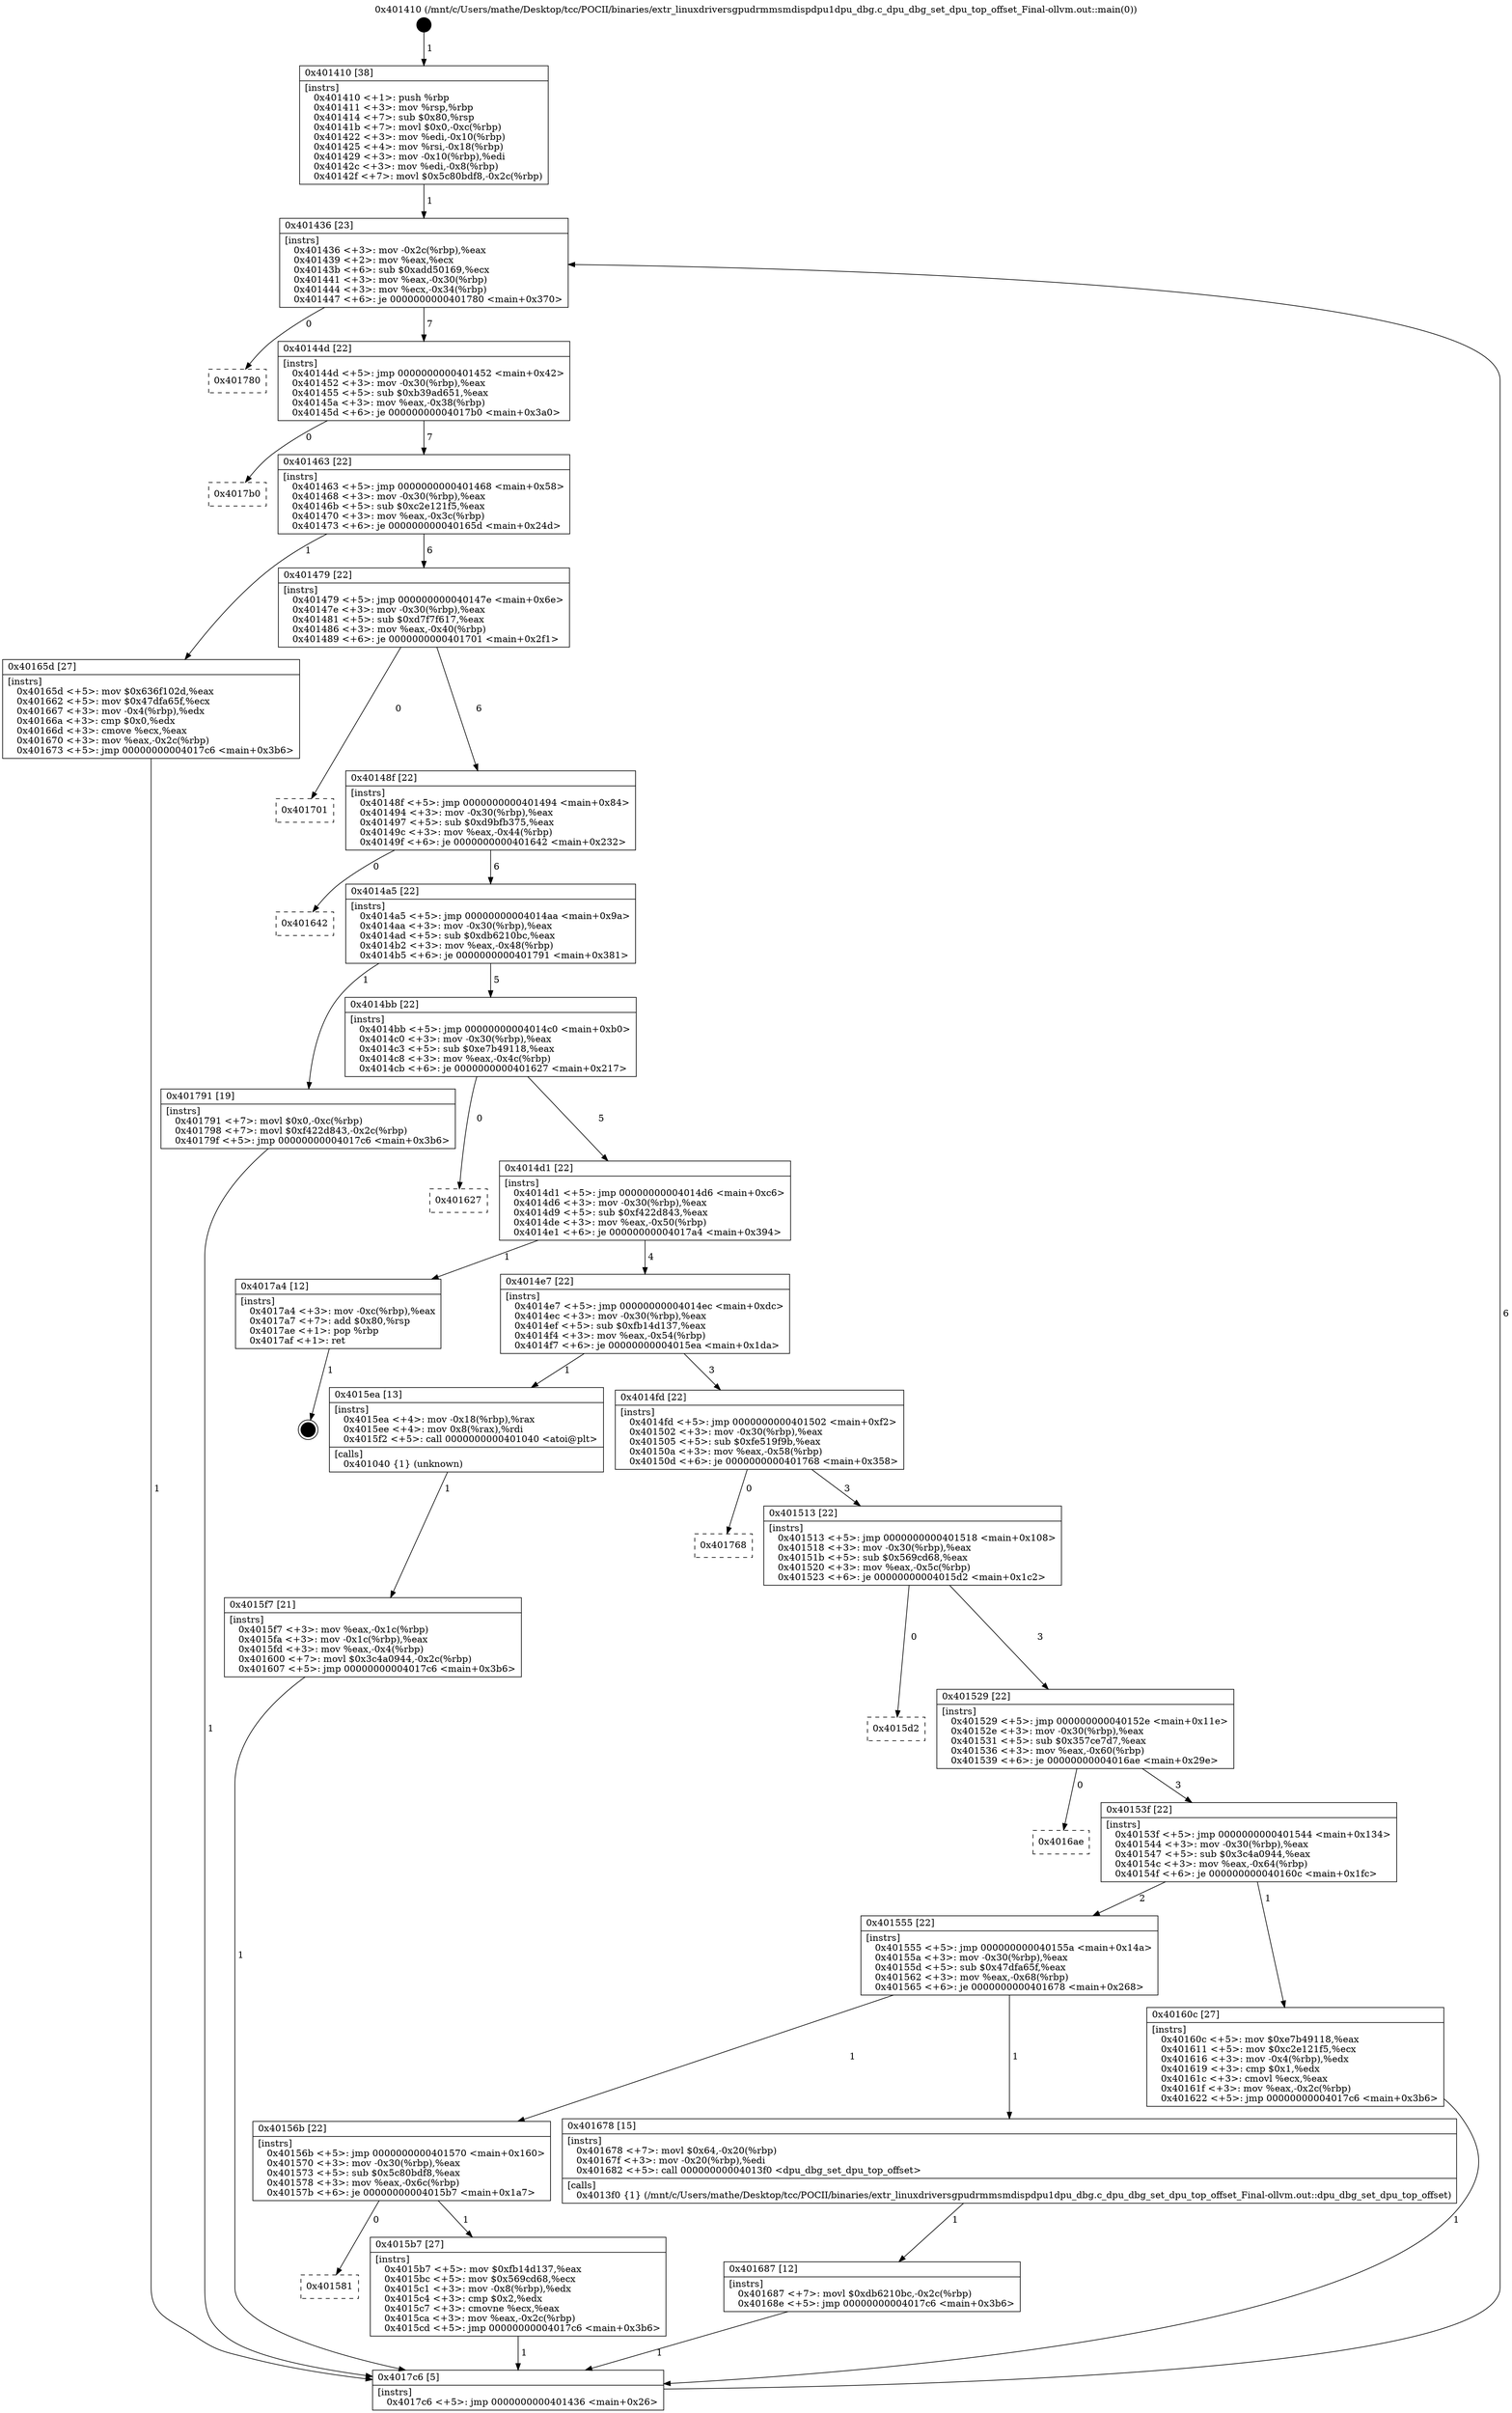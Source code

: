 digraph "0x401410" {
  label = "0x401410 (/mnt/c/Users/mathe/Desktop/tcc/POCII/binaries/extr_linuxdriversgpudrmmsmdispdpu1dpu_dbg.c_dpu_dbg_set_dpu_top_offset_Final-ollvm.out::main(0))"
  labelloc = "t"
  node[shape=record]

  Entry [label="",width=0.3,height=0.3,shape=circle,fillcolor=black,style=filled]
  "0x401436" [label="{
     0x401436 [23]\l
     | [instrs]\l
     &nbsp;&nbsp;0x401436 \<+3\>: mov -0x2c(%rbp),%eax\l
     &nbsp;&nbsp;0x401439 \<+2\>: mov %eax,%ecx\l
     &nbsp;&nbsp;0x40143b \<+6\>: sub $0xadd50169,%ecx\l
     &nbsp;&nbsp;0x401441 \<+3\>: mov %eax,-0x30(%rbp)\l
     &nbsp;&nbsp;0x401444 \<+3\>: mov %ecx,-0x34(%rbp)\l
     &nbsp;&nbsp;0x401447 \<+6\>: je 0000000000401780 \<main+0x370\>\l
  }"]
  "0x401780" [label="{
     0x401780\l
  }", style=dashed]
  "0x40144d" [label="{
     0x40144d [22]\l
     | [instrs]\l
     &nbsp;&nbsp;0x40144d \<+5\>: jmp 0000000000401452 \<main+0x42\>\l
     &nbsp;&nbsp;0x401452 \<+3\>: mov -0x30(%rbp),%eax\l
     &nbsp;&nbsp;0x401455 \<+5\>: sub $0xb39ad651,%eax\l
     &nbsp;&nbsp;0x40145a \<+3\>: mov %eax,-0x38(%rbp)\l
     &nbsp;&nbsp;0x40145d \<+6\>: je 00000000004017b0 \<main+0x3a0\>\l
  }"]
  Exit [label="",width=0.3,height=0.3,shape=circle,fillcolor=black,style=filled,peripheries=2]
  "0x4017b0" [label="{
     0x4017b0\l
  }", style=dashed]
  "0x401463" [label="{
     0x401463 [22]\l
     | [instrs]\l
     &nbsp;&nbsp;0x401463 \<+5\>: jmp 0000000000401468 \<main+0x58\>\l
     &nbsp;&nbsp;0x401468 \<+3\>: mov -0x30(%rbp),%eax\l
     &nbsp;&nbsp;0x40146b \<+5\>: sub $0xc2e121f5,%eax\l
     &nbsp;&nbsp;0x401470 \<+3\>: mov %eax,-0x3c(%rbp)\l
     &nbsp;&nbsp;0x401473 \<+6\>: je 000000000040165d \<main+0x24d\>\l
  }"]
  "0x401687" [label="{
     0x401687 [12]\l
     | [instrs]\l
     &nbsp;&nbsp;0x401687 \<+7\>: movl $0xdb6210bc,-0x2c(%rbp)\l
     &nbsp;&nbsp;0x40168e \<+5\>: jmp 00000000004017c6 \<main+0x3b6\>\l
  }"]
  "0x40165d" [label="{
     0x40165d [27]\l
     | [instrs]\l
     &nbsp;&nbsp;0x40165d \<+5\>: mov $0x636f102d,%eax\l
     &nbsp;&nbsp;0x401662 \<+5\>: mov $0x47dfa65f,%ecx\l
     &nbsp;&nbsp;0x401667 \<+3\>: mov -0x4(%rbp),%edx\l
     &nbsp;&nbsp;0x40166a \<+3\>: cmp $0x0,%edx\l
     &nbsp;&nbsp;0x40166d \<+3\>: cmove %ecx,%eax\l
     &nbsp;&nbsp;0x401670 \<+3\>: mov %eax,-0x2c(%rbp)\l
     &nbsp;&nbsp;0x401673 \<+5\>: jmp 00000000004017c6 \<main+0x3b6\>\l
  }"]
  "0x401479" [label="{
     0x401479 [22]\l
     | [instrs]\l
     &nbsp;&nbsp;0x401479 \<+5\>: jmp 000000000040147e \<main+0x6e\>\l
     &nbsp;&nbsp;0x40147e \<+3\>: mov -0x30(%rbp),%eax\l
     &nbsp;&nbsp;0x401481 \<+5\>: sub $0xd7f7f617,%eax\l
     &nbsp;&nbsp;0x401486 \<+3\>: mov %eax,-0x40(%rbp)\l
     &nbsp;&nbsp;0x401489 \<+6\>: je 0000000000401701 \<main+0x2f1\>\l
  }"]
  "0x4015f7" [label="{
     0x4015f7 [21]\l
     | [instrs]\l
     &nbsp;&nbsp;0x4015f7 \<+3\>: mov %eax,-0x1c(%rbp)\l
     &nbsp;&nbsp;0x4015fa \<+3\>: mov -0x1c(%rbp),%eax\l
     &nbsp;&nbsp;0x4015fd \<+3\>: mov %eax,-0x4(%rbp)\l
     &nbsp;&nbsp;0x401600 \<+7\>: movl $0x3c4a0944,-0x2c(%rbp)\l
     &nbsp;&nbsp;0x401607 \<+5\>: jmp 00000000004017c6 \<main+0x3b6\>\l
  }"]
  "0x401701" [label="{
     0x401701\l
  }", style=dashed]
  "0x40148f" [label="{
     0x40148f [22]\l
     | [instrs]\l
     &nbsp;&nbsp;0x40148f \<+5\>: jmp 0000000000401494 \<main+0x84\>\l
     &nbsp;&nbsp;0x401494 \<+3\>: mov -0x30(%rbp),%eax\l
     &nbsp;&nbsp;0x401497 \<+5\>: sub $0xd9bfb375,%eax\l
     &nbsp;&nbsp;0x40149c \<+3\>: mov %eax,-0x44(%rbp)\l
     &nbsp;&nbsp;0x40149f \<+6\>: je 0000000000401642 \<main+0x232\>\l
  }"]
  "0x401410" [label="{
     0x401410 [38]\l
     | [instrs]\l
     &nbsp;&nbsp;0x401410 \<+1\>: push %rbp\l
     &nbsp;&nbsp;0x401411 \<+3\>: mov %rsp,%rbp\l
     &nbsp;&nbsp;0x401414 \<+7\>: sub $0x80,%rsp\l
     &nbsp;&nbsp;0x40141b \<+7\>: movl $0x0,-0xc(%rbp)\l
     &nbsp;&nbsp;0x401422 \<+3\>: mov %edi,-0x10(%rbp)\l
     &nbsp;&nbsp;0x401425 \<+4\>: mov %rsi,-0x18(%rbp)\l
     &nbsp;&nbsp;0x401429 \<+3\>: mov -0x10(%rbp),%edi\l
     &nbsp;&nbsp;0x40142c \<+3\>: mov %edi,-0x8(%rbp)\l
     &nbsp;&nbsp;0x40142f \<+7\>: movl $0x5c80bdf8,-0x2c(%rbp)\l
  }"]
  "0x401642" [label="{
     0x401642\l
  }", style=dashed]
  "0x4014a5" [label="{
     0x4014a5 [22]\l
     | [instrs]\l
     &nbsp;&nbsp;0x4014a5 \<+5\>: jmp 00000000004014aa \<main+0x9a\>\l
     &nbsp;&nbsp;0x4014aa \<+3\>: mov -0x30(%rbp),%eax\l
     &nbsp;&nbsp;0x4014ad \<+5\>: sub $0xdb6210bc,%eax\l
     &nbsp;&nbsp;0x4014b2 \<+3\>: mov %eax,-0x48(%rbp)\l
     &nbsp;&nbsp;0x4014b5 \<+6\>: je 0000000000401791 \<main+0x381\>\l
  }"]
  "0x4017c6" [label="{
     0x4017c6 [5]\l
     | [instrs]\l
     &nbsp;&nbsp;0x4017c6 \<+5\>: jmp 0000000000401436 \<main+0x26\>\l
  }"]
  "0x401791" [label="{
     0x401791 [19]\l
     | [instrs]\l
     &nbsp;&nbsp;0x401791 \<+7\>: movl $0x0,-0xc(%rbp)\l
     &nbsp;&nbsp;0x401798 \<+7\>: movl $0xf422d843,-0x2c(%rbp)\l
     &nbsp;&nbsp;0x40179f \<+5\>: jmp 00000000004017c6 \<main+0x3b6\>\l
  }"]
  "0x4014bb" [label="{
     0x4014bb [22]\l
     | [instrs]\l
     &nbsp;&nbsp;0x4014bb \<+5\>: jmp 00000000004014c0 \<main+0xb0\>\l
     &nbsp;&nbsp;0x4014c0 \<+3\>: mov -0x30(%rbp),%eax\l
     &nbsp;&nbsp;0x4014c3 \<+5\>: sub $0xe7b49118,%eax\l
     &nbsp;&nbsp;0x4014c8 \<+3\>: mov %eax,-0x4c(%rbp)\l
     &nbsp;&nbsp;0x4014cb \<+6\>: je 0000000000401627 \<main+0x217\>\l
  }"]
  "0x401581" [label="{
     0x401581\l
  }", style=dashed]
  "0x401627" [label="{
     0x401627\l
  }", style=dashed]
  "0x4014d1" [label="{
     0x4014d1 [22]\l
     | [instrs]\l
     &nbsp;&nbsp;0x4014d1 \<+5\>: jmp 00000000004014d6 \<main+0xc6\>\l
     &nbsp;&nbsp;0x4014d6 \<+3\>: mov -0x30(%rbp),%eax\l
     &nbsp;&nbsp;0x4014d9 \<+5\>: sub $0xf422d843,%eax\l
     &nbsp;&nbsp;0x4014de \<+3\>: mov %eax,-0x50(%rbp)\l
     &nbsp;&nbsp;0x4014e1 \<+6\>: je 00000000004017a4 \<main+0x394\>\l
  }"]
  "0x4015b7" [label="{
     0x4015b7 [27]\l
     | [instrs]\l
     &nbsp;&nbsp;0x4015b7 \<+5\>: mov $0xfb14d137,%eax\l
     &nbsp;&nbsp;0x4015bc \<+5\>: mov $0x569cd68,%ecx\l
     &nbsp;&nbsp;0x4015c1 \<+3\>: mov -0x8(%rbp),%edx\l
     &nbsp;&nbsp;0x4015c4 \<+3\>: cmp $0x2,%edx\l
     &nbsp;&nbsp;0x4015c7 \<+3\>: cmovne %ecx,%eax\l
     &nbsp;&nbsp;0x4015ca \<+3\>: mov %eax,-0x2c(%rbp)\l
     &nbsp;&nbsp;0x4015cd \<+5\>: jmp 00000000004017c6 \<main+0x3b6\>\l
  }"]
  "0x4017a4" [label="{
     0x4017a4 [12]\l
     | [instrs]\l
     &nbsp;&nbsp;0x4017a4 \<+3\>: mov -0xc(%rbp),%eax\l
     &nbsp;&nbsp;0x4017a7 \<+7\>: add $0x80,%rsp\l
     &nbsp;&nbsp;0x4017ae \<+1\>: pop %rbp\l
     &nbsp;&nbsp;0x4017af \<+1\>: ret\l
  }"]
  "0x4014e7" [label="{
     0x4014e7 [22]\l
     | [instrs]\l
     &nbsp;&nbsp;0x4014e7 \<+5\>: jmp 00000000004014ec \<main+0xdc\>\l
     &nbsp;&nbsp;0x4014ec \<+3\>: mov -0x30(%rbp),%eax\l
     &nbsp;&nbsp;0x4014ef \<+5\>: sub $0xfb14d137,%eax\l
     &nbsp;&nbsp;0x4014f4 \<+3\>: mov %eax,-0x54(%rbp)\l
     &nbsp;&nbsp;0x4014f7 \<+6\>: je 00000000004015ea \<main+0x1da\>\l
  }"]
  "0x40156b" [label="{
     0x40156b [22]\l
     | [instrs]\l
     &nbsp;&nbsp;0x40156b \<+5\>: jmp 0000000000401570 \<main+0x160\>\l
     &nbsp;&nbsp;0x401570 \<+3\>: mov -0x30(%rbp),%eax\l
     &nbsp;&nbsp;0x401573 \<+5\>: sub $0x5c80bdf8,%eax\l
     &nbsp;&nbsp;0x401578 \<+3\>: mov %eax,-0x6c(%rbp)\l
     &nbsp;&nbsp;0x40157b \<+6\>: je 00000000004015b7 \<main+0x1a7\>\l
  }"]
  "0x4015ea" [label="{
     0x4015ea [13]\l
     | [instrs]\l
     &nbsp;&nbsp;0x4015ea \<+4\>: mov -0x18(%rbp),%rax\l
     &nbsp;&nbsp;0x4015ee \<+4\>: mov 0x8(%rax),%rdi\l
     &nbsp;&nbsp;0x4015f2 \<+5\>: call 0000000000401040 \<atoi@plt\>\l
     | [calls]\l
     &nbsp;&nbsp;0x401040 \{1\} (unknown)\l
  }"]
  "0x4014fd" [label="{
     0x4014fd [22]\l
     | [instrs]\l
     &nbsp;&nbsp;0x4014fd \<+5\>: jmp 0000000000401502 \<main+0xf2\>\l
     &nbsp;&nbsp;0x401502 \<+3\>: mov -0x30(%rbp),%eax\l
     &nbsp;&nbsp;0x401505 \<+5\>: sub $0xfe519f9b,%eax\l
     &nbsp;&nbsp;0x40150a \<+3\>: mov %eax,-0x58(%rbp)\l
     &nbsp;&nbsp;0x40150d \<+6\>: je 0000000000401768 \<main+0x358\>\l
  }"]
  "0x401678" [label="{
     0x401678 [15]\l
     | [instrs]\l
     &nbsp;&nbsp;0x401678 \<+7\>: movl $0x64,-0x20(%rbp)\l
     &nbsp;&nbsp;0x40167f \<+3\>: mov -0x20(%rbp),%edi\l
     &nbsp;&nbsp;0x401682 \<+5\>: call 00000000004013f0 \<dpu_dbg_set_dpu_top_offset\>\l
     | [calls]\l
     &nbsp;&nbsp;0x4013f0 \{1\} (/mnt/c/Users/mathe/Desktop/tcc/POCII/binaries/extr_linuxdriversgpudrmmsmdispdpu1dpu_dbg.c_dpu_dbg_set_dpu_top_offset_Final-ollvm.out::dpu_dbg_set_dpu_top_offset)\l
  }"]
  "0x401768" [label="{
     0x401768\l
  }", style=dashed]
  "0x401513" [label="{
     0x401513 [22]\l
     | [instrs]\l
     &nbsp;&nbsp;0x401513 \<+5\>: jmp 0000000000401518 \<main+0x108\>\l
     &nbsp;&nbsp;0x401518 \<+3\>: mov -0x30(%rbp),%eax\l
     &nbsp;&nbsp;0x40151b \<+5\>: sub $0x569cd68,%eax\l
     &nbsp;&nbsp;0x401520 \<+3\>: mov %eax,-0x5c(%rbp)\l
     &nbsp;&nbsp;0x401523 \<+6\>: je 00000000004015d2 \<main+0x1c2\>\l
  }"]
  "0x401555" [label="{
     0x401555 [22]\l
     | [instrs]\l
     &nbsp;&nbsp;0x401555 \<+5\>: jmp 000000000040155a \<main+0x14a\>\l
     &nbsp;&nbsp;0x40155a \<+3\>: mov -0x30(%rbp),%eax\l
     &nbsp;&nbsp;0x40155d \<+5\>: sub $0x47dfa65f,%eax\l
     &nbsp;&nbsp;0x401562 \<+3\>: mov %eax,-0x68(%rbp)\l
     &nbsp;&nbsp;0x401565 \<+6\>: je 0000000000401678 \<main+0x268\>\l
  }"]
  "0x4015d2" [label="{
     0x4015d2\l
  }", style=dashed]
  "0x401529" [label="{
     0x401529 [22]\l
     | [instrs]\l
     &nbsp;&nbsp;0x401529 \<+5\>: jmp 000000000040152e \<main+0x11e\>\l
     &nbsp;&nbsp;0x40152e \<+3\>: mov -0x30(%rbp),%eax\l
     &nbsp;&nbsp;0x401531 \<+5\>: sub $0x357ce7d7,%eax\l
     &nbsp;&nbsp;0x401536 \<+3\>: mov %eax,-0x60(%rbp)\l
     &nbsp;&nbsp;0x401539 \<+6\>: je 00000000004016ae \<main+0x29e\>\l
  }"]
  "0x40160c" [label="{
     0x40160c [27]\l
     | [instrs]\l
     &nbsp;&nbsp;0x40160c \<+5\>: mov $0xe7b49118,%eax\l
     &nbsp;&nbsp;0x401611 \<+5\>: mov $0xc2e121f5,%ecx\l
     &nbsp;&nbsp;0x401616 \<+3\>: mov -0x4(%rbp),%edx\l
     &nbsp;&nbsp;0x401619 \<+3\>: cmp $0x1,%edx\l
     &nbsp;&nbsp;0x40161c \<+3\>: cmovl %ecx,%eax\l
     &nbsp;&nbsp;0x40161f \<+3\>: mov %eax,-0x2c(%rbp)\l
     &nbsp;&nbsp;0x401622 \<+5\>: jmp 00000000004017c6 \<main+0x3b6\>\l
  }"]
  "0x4016ae" [label="{
     0x4016ae\l
  }", style=dashed]
  "0x40153f" [label="{
     0x40153f [22]\l
     | [instrs]\l
     &nbsp;&nbsp;0x40153f \<+5\>: jmp 0000000000401544 \<main+0x134\>\l
     &nbsp;&nbsp;0x401544 \<+3\>: mov -0x30(%rbp),%eax\l
     &nbsp;&nbsp;0x401547 \<+5\>: sub $0x3c4a0944,%eax\l
     &nbsp;&nbsp;0x40154c \<+3\>: mov %eax,-0x64(%rbp)\l
     &nbsp;&nbsp;0x40154f \<+6\>: je 000000000040160c \<main+0x1fc\>\l
  }"]
  Entry -> "0x401410" [label=" 1"]
  "0x401436" -> "0x401780" [label=" 0"]
  "0x401436" -> "0x40144d" [label=" 7"]
  "0x4017a4" -> Exit [label=" 1"]
  "0x40144d" -> "0x4017b0" [label=" 0"]
  "0x40144d" -> "0x401463" [label=" 7"]
  "0x401791" -> "0x4017c6" [label=" 1"]
  "0x401463" -> "0x40165d" [label=" 1"]
  "0x401463" -> "0x401479" [label=" 6"]
  "0x401687" -> "0x4017c6" [label=" 1"]
  "0x401479" -> "0x401701" [label=" 0"]
  "0x401479" -> "0x40148f" [label=" 6"]
  "0x401678" -> "0x401687" [label=" 1"]
  "0x40148f" -> "0x401642" [label=" 0"]
  "0x40148f" -> "0x4014a5" [label=" 6"]
  "0x40165d" -> "0x4017c6" [label=" 1"]
  "0x4014a5" -> "0x401791" [label=" 1"]
  "0x4014a5" -> "0x4014bb" [label=" 5"]
  "0x40160c" -> "0x4017c6" [label=" 1"]
  "0x4014bb" -> "0x401627" [label=" 0"]
  "0x4014bb" -> "0x4014d1" [label=" 5"]
  "0x4015f7" -> "0x4017c6" [label=" 1"]
  "0x4014d1" -> "0x4017a4" [label=" 1"]
  "0x4014d1" -> "0x4014e7" [label=" 4"]
  "0x4015ea" -> "0x4015f7" [label=" 1"]
  "0x4014e7" -> "0x4015ea" [label=" 1"]
  "0x4014e7" -> "0x4014fd" [label=" 3"]
  "0x401410" -> "0x401436" [label=" 1"]
  "0x4014fd" -> "0x401768" [label=" 0"]
  "0x4014fd" -> "0x401513" [label=" 3"]
  "0x4015b7" -> "0x4017c6" [label=" 1"]
  "0x401513" -> "0x4015d2" [label=" 0"]
  "0x401513" -> "0x401529" [label=" 3"]
  "0x40156b" -> "0x4015b7" [label=" 1"]
  "0x401529" -> "0x4016ae" [label=" 0"]
  "0x401529" -> "0x40153f" [label=" 3"]
  "0x4017c6" -> "0x401436" [label=" 6"]
  "0x40153f" -> "0x40160c" [label=" 1"]
  "0x40153f" -> "0x401555" [label=" 2"]
  "0x40156b" -> "0x401581" [label=" 0"]
  "0x401555" -> "0x401678" [label=" 1"]
  "0x401555" -> "0x40156b" [label=" 1"]
}
